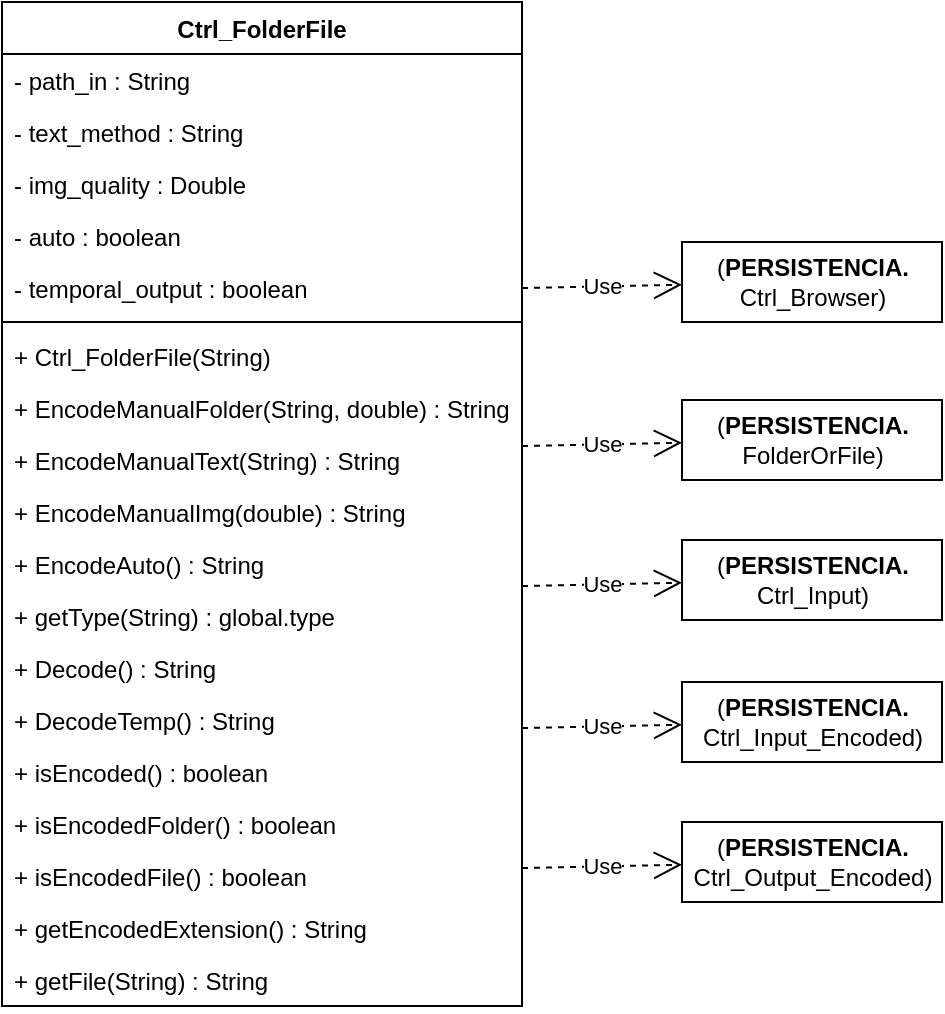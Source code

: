 <mxfile version="12.4.3" type="device" pages="1"><diagram id="U2WFxr7GOBdxl4OgVDWn" name="Page-1"><mxGraphModel dx="1044" dy="782" grid="1" gridSize="10" guides="1" tooltips="1" connect="1" arrows="1" fold="1" page="1" pageScale="1" pageWidth="827" pageHeight="1169" math="0" shadow="0"><root><mxCell id="0"/><mxCell id="1" parent="0"/><mxCell id="wbIQqJ1QRY7CmwG1SUiB-1" value="Ctrl_FolderFile" style="swimlane;fontStyle=1;align=center;verticalAlign=top;childLayout=stackLayout;horizontal=1;startSize=26;horizontalStack=0;resizeParent=1;resizeParentMax=0;resizeLast=0;collapsible=1;marginBottom=0;" vertex="1" parent="1"><mxGeometry x="190" y="200" width="260" height="502" as="geometry"/></mxCell><mxCell id="wbIQqJ1QRY7CmwG1SUiB-2" value="- path_in : String" style="text;strokeColor=none;fillColor=none;align=left;verticalAlign=top;spacingLeft=4;spacingRight=4;overflow=hidden;rotatable=0;points=[[0,0.5],[1,0.5]];portConstraint=eastwest;" vertex="1" parent="wbIQqJ1QRY7CmwG1SUiB-1"><mxGeometry y="26" width="260" height="26" as="geometry"/></mxCell><mxCell id="wbIQqJ1QRY7CmwG1SUiB-13" value="- text_method : String" style="text;strokeColor=none;fillColor=none;align=left;verticalAlign=top;spacingLeft=4;spacingRight=4;overflow=hidden;rotatable=0;points=[[0,0.5],[1,0.5]];portConstraint=eastwest;" vertex="1" parent="wbIQqJ1QRY7CmwG1SUiB-1"><mxGeometry y="52" width="260" height="26" as="geometry"/></mxCell><mxCell id="wbIQqJ1QRY7CmwG1SUiB-14" value="- img_quality : Double" style="text;strokeColor=none;fillColor=none;align=left;verticalAlign=top;spacingLeft=4;spacingRight=4;overflow=hidden;rotatable=0;points=[[0,0.5],[1,0.5]];portConstraint=eastwest;" vertex="1" parent="wbIQqJ1QRY7CmwG1SUiB-1"><mxGeometry y="78" width="260" height="26" as="geometry"/></mxCell><mxCell id="wbIQqJ1QRY7CmwG1SUiB-15" value="- auto : boolean" style="text;strokeColor=none;fillColor=none;align=left;verticalAlign=top;spacingLeft=4;spacingRight=4;overflow=hidden;rotatable=0;points=[[0,0.5],[1,0.5]];portConstraint=eastwest;" vertex="1" parent="wbIQqJ1QRY7CmwG1SUiB-1"><mxGeometry y="104" width="260" height="26" as="geometry"/></mxCell><mxCell id="wbIQqJ1QRY7CmwG1SUiB-16" value="- temporal_output : boolean" style="text;strokeColor=none;fillColor=none;align=left;verticalAlign=top;spacingLeft=4;spacingRight=4;overflow=hidden;rotatable=0;points=[[0,0.5],[1,0.5]];portConstraint=eastwest;" vertex="1" parent="wbIQqJ1QRY7CmwG1SUiB-1"><mxGeometry y="130" width="260" height="26" as="geometry"/></mxCell><mxCell id="wbIQqJ1QRY7CmwG1SUiB-3" value="" style="line;strokeWidth=1;fillColor=none;align=left;verticalAlign=middle;spacingTop=-1;spacingLeft=3;spacingRight=3;rotatable=0;labelPosition=right;points=[];portConstraint=eastwest;" vertex="1" parent="wbIQqJ1QRY7CmwG1SUiB-1"><mxGeometry y="156" width="260" height="8" as="geometry"/></mxCell><mxCell id="wbIQqJ1QRY7CmwG1SUiB-4" value="+ Ctrl_FolderFile(String)" style="text;strokeColor=none;fillColor=none;align=left;verticalAlign=top;spacingLeft=4;spacingRight=4;overflow=hidden;rotatable=0;points=[[0,0.5],[1,0.5]];portConstraint=eastwest;" vertex="1" parent="wbIQqJ1QRY7CmwG1SUiB-1"><mxGeometry y="164" width="260" height="26" as="geometry"/></mxCell><mxCell id="wbIQqJ1QRY7CmwG1SUiB-6" value="+ EncodeManualFolder(String, double) : String" style="text;strokeColor=none;fillColor=none;align=left;verticalAlign=top;spacingLeft=4;spacingRight=4;overflow=hidden;rotatable=0;points=[[0,0.5],[1,0.5]];portConstraint=eastwest;" vertex="1" parent="wbIQqJ1QRY7CmwG1SUiB-1"><mxGeometry y="190" width="260" height="26" as="geometry"/></mxCell><mxCell id="wbIQqJ1QRY7CmwG1SUiB-7" value="+ EncodeManualText(String) : String" style="text;strokeColor=none;fillColor=none;align=left;verticalAlign=top;spacingLeft=4;spacingRight=4;overflow=hidden;rotatable=0;points=[[0,0.5],[1,0.5]];portConstraint=eastwest;" vertex="1" parent="wbIQqJ1QRY7CmwG1SUiB-1"><mxGeometry y="216" width="260" height="26" as="geometry"/></mxCell><mxCell id="wbIQqJ1QRY7CmwG1SUiB-11" value="+ EncodeManualImg(double) : String" style="text;strokeColor=none;fillColor=none;align=left;verticalAlign=top;spacingLeft=4;spacingRight=4;overflow=hidden;rotatable=0;points=[[0,0.5],[1,0.5]];portConstraint=eastwest;" vertex="1" parent="wbIQqJ1QRY7CmwG1SUiB-1"><mxGeometry y="242" width="260" height="26" as="geometry"/></mxCell><mxCell id="wbIQqJ1QRY7CmwG1SUiB-12" value="+ EncodeAuto() : String" style="text;strokeColor=none;fillColor=none;align=left;verticalAlign=top;spacingLeft=4;spacingRight=4;overflow=hidden;rotatable=0;points=[[0,0.5],[1,0.5]];portConstraint=eastwest;" vertex="1" parent="wbIQqJ1QRY7CmwG1SUiB-1"><mxGeometry y="268" width="260" height="26" as="geometry"/></mxCell><mxCell id="wbIQqJ1QRY7CmwG1SUiB-8" value="+ getType(String) : global.type" style="text;strokeColor=none;fillColor=none;align=left;verticalAlign=top;spacingLeft=4;spacingRight=4;overflow=hidden;rotatable=0;points=[[0,0.5],[1,0.5]];portConstraint=eastwest;" vertex="1" parent="wbIQqJ1QRY7CmwG1SUiB-1"><mxGeometry y="294" width="260" height="26" as="geometry"/></mxCell><mxCell id="wbIQqJ1QRY7CmwG1SUiB-10" value="+ Decode() : String" style="text;strokeColor=none;fillColor=none;align=left;verticalAlign=top;spacingLeft=4;spacingRight=4;overflow=hidden;rotatable=0;points=[[0,0.5],[1,0.5]];portConstraint=eastwest;" vertex="1" parent="wbIQqJ1QRY7CmwG1SUiB-1"><mxGeometry y="320" width="260" height="26" as="geometry"/></mxCell><mxCell id="wbIQqJ1QRY7CmwG1SUiB-9" value="+ DecodeTemp() : String" style="text;strokeColor=none;fillColor=none;align=left;verticalAlign=top;spacingLeft=4;spacingRight=4;overflow=hidden;rotatable=0;points=[[0,0.5],[1,0.5]];portConstraint=eastwest;" vertex="1" parent="wbIQqJ1QRY7CmwG1SUiB-1"><mxGeometry y="346" width="260" height="26" as="geometry"/></mxCell><mxCell id="wbIQqJ1QRY7CmwG1SUiB-17" value="+ isEncoded() : boolean" style="text;strokeColor=none;fillColor=none;align=left;verticalAlign=top;spacingLeft=4;spacingRight=4;overflow=hidden;rotatable=0;points=[[0,0.5],[1,0.5]];portConstraint=eastwest;" vertex="1" parent="wbIQqJ1QRY7CmwG1SUiB-1"><mxGeometry y="372" width="260" height="26" as="geometry"/></mxCell><mxCell id="wbIQqJ1QRY7CmwG1SUiB-18" value="+ isEncodedFolder() : boolean" style="text;strokeColor=none;fillColor=none;align=left;verticalAlign=top;spacingLeft=4;spacingRight=4;overflow=hidden;rotatable=0;points=[[0,0.5],[1,0.5]];portConstraint=eastwest;" vertex="1" parent="wbIQqJ1QRY7CmwG1SUiB-1"><mxGeometry y="398" width="260" height="26" as="geometry"/></mxCell><mxCell id="wbIQqJ1QRY7CmwG1SUiB-19" value="+ isEncodedFile() : boolean" style="text;strokeColor=none;fillColor=none;align=left;verticalAlign=top;spacingLeft=4;spacingRight=4;overflow=hidden;rotatable=0;points=[[0,0.5],[1,0.5]];portConstraint=eastwest;" vertex="1" parent="wbIQqJ1QRY7CmwG1SUiB-1"><mxGeometry y="424" width="260" height="26" as="geometry"/></mxCell><mxCell id="wbIQqJ1QRY7CmwG1SUiB-20" value="+ getEncodedExtension() : String" style="text;strokeColor=none;fillColor=none;align=left;verticalAlign=top;spacingLeft=4;spacingRight=4;overflow=hidden;rotatable=0;points=[[0,0.5],[1,0.5]];portConstraint=eastwest;" vertex="1" parent="wbIQqJ1QRY7CmwG1SUiB-1"><mxGeometry y="450" width="260" height="26" as="geometry"/></mxCell><mxCell id="wbIQqJ1QRY7CmwG1SUiB-21" value="+ getFile(String) : String" style="text;strokeColor=none;fillColor=none;align=left;verticalAlign=top;spacingLeft=4;spacingRight=4;overflow=hidden;rotatable=0;points=[[0,0.5],[1,0.5]];portConstraint=eastwest;" vertex="1" parent="wbIQqJ1QRY7CmwG1SUiB-1"><mxGeometry y="476" width="260" height="26" as="geometry"/></mxCell><mxCell id="wbIQqJ1QRY7CmwG1SUiB-24" value="(&lt;b&gt;PERSISTENCIA.&lt;/b&gt;&lt;br&gt;FolderOrFile)" style="html=1;" vertex="1" parent="1"><mxGeometry x="530" y="399" width="130" height="40" as="geometry"/></mxCell><mxCell id="wbIQqJ1QRY7CmwG1SUiB-25" value="Use" style="endArrow=open;endSize=12;dashed=1;html=1;exitX=1;exitY=0.5;exitDx=0;exitDy=0;" edge="1" parent="1" target="wbIQqJ1QRY7CmwG1SUiB-24"><mxGeometry width="160" relative="1" as="geometry"><mxPoint x="450" y="422" as="sourcePoint"/><mxPoint x="680" y="469" as="targetPoint"/></mxGeometry></mxCell><mxCell id="wbIQqJ1QRY7CmwG1SUiB-26" value="(&lt;b&gt;PERSISTENCIA.&lt;/b&gt;&lt;br&gt;Ctrl_Browser)" style="html=1;" vertex="1" parent="1"><mxGeometry x="530" y="320" width="130" height="40" as="geometry"/></mxCell><mxCell id="wbIQqJ1QRY7CmwG1SUiB-27" value="Use" style="endArrow=open;endSize=12;dashed=1;html=1;exitX=1;exitY=0.5;exitDx=0;exitDy=0;" edge="1" target="wbIQqJ1QRY7CmwG1SUiB-26" parent="1"><mxGeometry width="160" relative="1" as="geometry"><mxPoint x="450" y="343" as="sourcePoint"/><mxPoint x="680" y="390" as="targetPoint"/></mxGeometry></mxCell><mxCell id="wbIQqJ1QRY7CmwG1SUiB-29" value="(&lt;b&gt;PERSISTENCIA.&lt;/b&gt;&lt;br&gt;Ctrl_Input)" style="html=1;" vertex="1" parent="1"><mxGeometry x="530" y="469" width="130" height="40" as="geometry"/></mxCell><mxCell id="wbIQqJ1QRY7CmwG1SUiB-30" value="Use" style="endArrow=open;endSize=12;dashed=1;html=1;exitX=1;exitY=0.5;exitDx=0;exitDy=0;" edge="1" target="wbIQqJ1QRY7CmwG1SUiB-29" parent="1"><mxGeometry width="160" relative="1" as="geometry"><mxPoint x="450" y="492" as="sourcePoint"/><mxPoint x="680" y="539" as="targetPoint"/></mxGeometry></mxCell><mxCell id="wbIQqJ1QRY7CmwG1SUiB-31" value="(&lt;b&gt;PERSISTENCIA.&lt;/b&gt;&lt;br&gt;Ctrl_Input_Encoded)" style="html=1;" vertex="1" parent="1"><mxGeometry x="530" y="540" width="130" height="40" as="geometry"/></mxCell><mxCell id="wbIQqJ1QRY7CmwG1SUiB-32" value="Use" style="endArrow=open;endSize=12;dashed=1;html=1;exitX=1;exitY=0.5;exitDx=0;exitDy=0;" edge="1" target="wbIQqJ1QRY7CmwG1SUiB-31" parent="1"><mxGeometry width="160" relative="1" as="geometry"><mxPoint x="450" y="563" as="sourcePoint"/><mxPoint x="680" y="610" as="targetPoint"/></mxGeometry></mxCell><mxCell id="wbIQqJ1QRY7CmwG1SUiB-33" value="(&lt;b&gt;PERSISTENCIA.&lt;/b&gt;&lt;br&gt;Ctrl_Output_Encoded)" style="html=1;" vertex="1" parent="1"><mxGeometry x="530" y="610" width="130" height="40" as="geometry"/></mxCell><mxCell id="wbIQqJ1QRY7CmwG1SUiB-34" value="Use" style="endArrow=open;endSize=12;dashed=1;html=1;exitX=1;exitY=0.5;exitDx=0;exitDy=0;" edge="1" target="wbIQqJ1QRY7CmwG1SUiB-33" parent="1"><mxGeometry width="160" relative="1" as="geometry"><mxPoint x="450" y="633" as="sourcePoint"/><mxPoint x="680" y="680" as="targetPoint"/></mxGeometry></mxCell></root></mxGraphModel></diagram></mxfile>